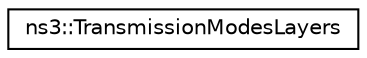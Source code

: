 digraph "Graphical Class Hierarchy"
{
 // LATEX_PDF_SIZE
  edge [fontname="Helvetica",fontsize="10",labelfontname="Helvetica",labelfontsize="10"];
  node [fontname="Helvetica",fontsize="10",shape=record];
  rankdir="LR";
  Node0 [label="ns3::TransmissionModesLayers",height=0.2,width=0.4,color="black", fillcolor="white", style="filled",URL="$classns3_1_1_transmission_modes_layers.html",tooltip="TransmissionModesLayers class."];
}

